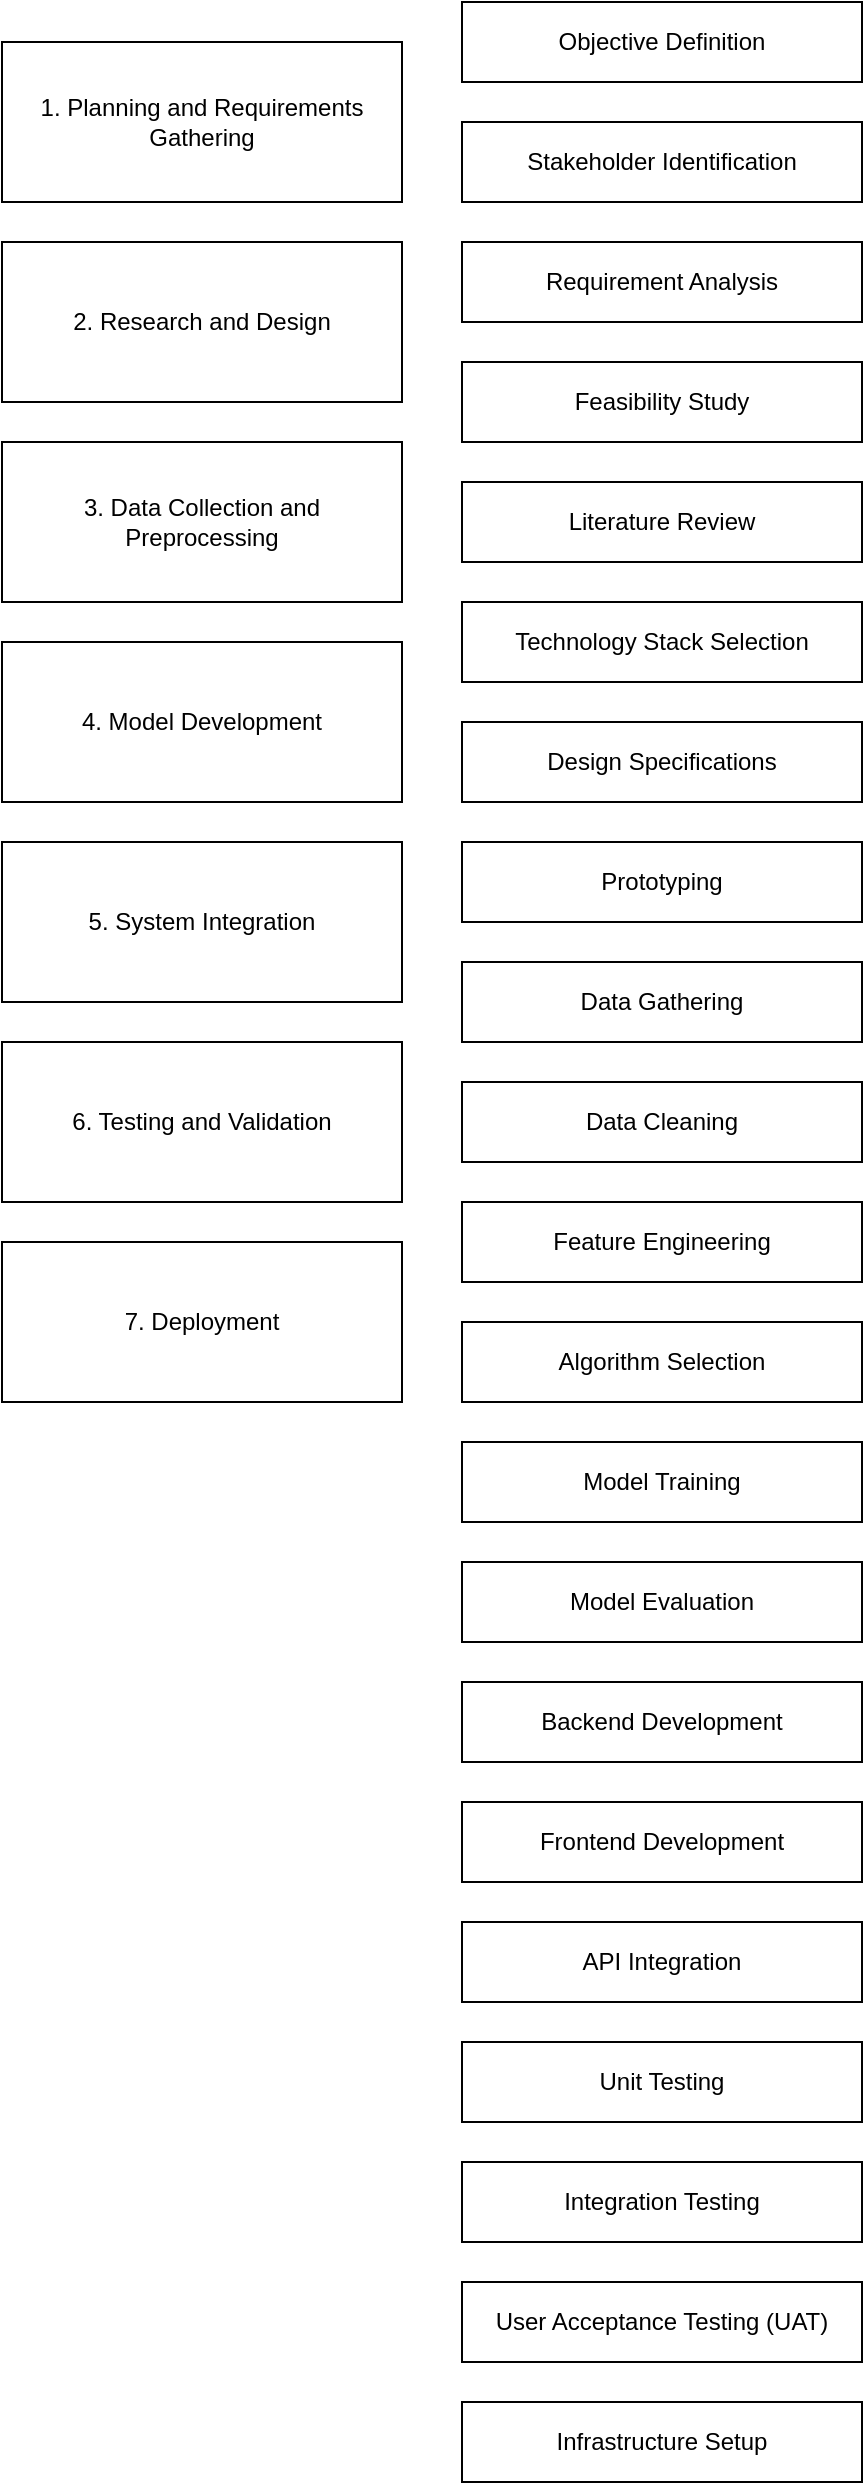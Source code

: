 <mxfile>
  <diagram name="IntelligentEmailAgentWorkflow">
    <mxGraphModel dx="1035" dy="557" grid="1" gridSize="10" guides="1" tooltips="1" connect="1" arrows="1" fold="1" page="1" pageScale="1" pageWidth="827" pageHeight="1169" math="0" shadow="0">
      <root>
        <mxCell id="0"/>
        <mxCell id="1" parent="0"/>
        <mxCell id="2" value="1. Planning and Requirements Gathering" style="rounded=0;whiteSpace=wrap;html=1;" vertex="1" parent="1">
          <mxGeometry x="70" y="50" width="200" height="80" as="geometry"/>
        </mxCell>
        <mxCell id="3" value="Objective Definition" style="rounded=0;whiteSpace=wrap;html=1;" vertex="1" parent="1">
          <mxGeometry x="300" y="30" width="200" height="40" as="geometry"/>
        </mxCell>
        <mxCell id="4" value="Stakeholder Identification" style="rounded=0;whiteSpace=wrap;html=1;" vertex="1" parent="1">
          <mxGeometry x="300" y="90" width="200" height="40" as="geometry"/>
        </mxCell>
        <mxCell id="5" value="Requirement Analysis" style="rounded=0;whiteSpace=wrap;html=1;" vertex="1" parent="1">
          <mxGeometry x="300" y="150" width="200" height="40" as="geometry"/>
        </mxCell>
        <mxCell id="6" value="Feasibility Study" style="rounded=0;whiteSpace=wrap;html=1;" vertex="1" parent="1">
          <mxGeometry x="300" y="210" width="200" height="40" as="geometry"/>
        </mxCell>
        <mxCell id="7" value="2. Research and Design" style="rounded=0;whiteSpace=wrap;html=1;" vertex="1" parent="1">
          <mxGeometry x="70" y="150" width="200" height="80" as="geometry"/>
        </mxCell>
        <mxCell id="8" value="Literature Review" style="rounded=0;whiteSpace=wrap;html=1;" vertex="1" parent="1">
          <mxGeometry x="300" y="270" width="200" height="40" as="geometry"/>
        </mxCell>
        <mxCell id="9" value="Technology Stack Selection" style="rounded=0;whiteSpace=wrap;html=1;" vertex="1" parent="1">
          <mxGeometry x="300" y="330" width="200" height="40" as="geometry"/>
        </mxCell>
        <mxCell id="10" value="Design Specifications" style="rounded=0;whiteSpace=wrap;html=1;" vertex="1" parent="1">
          <mxGeometry x="300" y="390" width="200" height="40" as="geometry"/>
        </mxCell>
        <mxCell id="11" value="Prototyping" style="rounded=0;whiteSpace=wrap;html=1;" vertex="1" parent="1">
          <mxGeometry x="300" y="450" width="200" height="40" as="geometry"/>
        </mxCell>
        <mxCell id="12" value="3. Data Collection and Preprocessing" style="rounded=0;whiteSpace=wrap;html=1;" vertex="1" parent="1">
          <mxGeometry x="70" y="250" width="200" height="80" as="geometry"/>
        </mxCell>
        <mxCell id="13" value="Data Gathering" style="rounded=0;whiteSpace=wrap;html=1;" vertex="1" parent="1">
          <mxGeometry x="300" y="510" width="200" height="40" as="geometry"/>
        </mxCell>
        <mxCell id="14" value="Data Cleaning" style="rounded=0;whiteSpace=wrap;html=1;" vertex="1" parent="1">
          <mxGeometry x="300" y="570" width="200" height="40" as="geometry"/>
        </mxCell>
        <mxCell id="15" value="Feature Engineering" style="rounded=0;whiteSpace=wrap;html=1;" vertex="1" parent="1">
          <mxGeometry x="300" y="630" width="200" height="40" as="geometry"/>
        </mxCell>
        <mxCell id="16" value="4. Model Development" style="rounded=0;whiteSpace=wrap;html=1;" vertex="1" parent="1">
          <mxGeometry x="70" y="350" width="200" height="80" as="geometry"/>
        </mxCell>
        <mxCell id="17" value="Algorithm Selection" style="rounded=0;whiteSpace=wrap;html=1;" vertex="1" parent="1">
          <mxGeometry x="300" y="690" width="200" height="40" as="geometry"/>
        </mxCell>
        <mxCell id="18" value="Model Training" style="rounded=0;whiteSpace=wrap;html=1;" vertex="1" parent="1">
          <mxGeometry x="300" y="750" width="200" height="40" as="geometry"/>
        </mxCell>
        <mxCell id="19" value="Model Evaluation" style="rounded=0;whiteSpace=wrap;html=1;" vertex="1" parent="1">
          <mxGeometry x="300" y="810" width="200" height="40" as="geometry"/>
        </mxCell>
        <mxCell id="20" value="5. System Integration" style="rounded=0;whiteSpace=wrap;html=1;" vertex="1" parent="1">
          <mxGeometry x="70" y="450" width="200" height="80" as="geometry"/>
        </mxCell>
        <mxCell id="21" value="Backend Development" style="rounded=0;whiteSpace=wrap;html=1;" vertex="1" parent="1">
          <mxGeometry x="300" y="870" width="200" height="40" as="geometry"/>
        </mxCell>
        <mxCell id="22" value="Frontend Development" style="rounded=0;whiteSpace=wrap;html=1;" vertex="1" parent="1">
          <mxGeometry x="300" y="930" width="200" height="40" as="geometry"/>
        </mxCell>
        <mxCell id="23" value="API Integration" style="rounded=0;whiteSpace=wrap;html=1;" vertex="1" parent="1">
          <mxGeometry x="300" y="990" width="200" height="40" as="geometry"/>
        </mxCell>
        <mxCell id="24" value="6. Testing and Validation" style="rounded=0;whiteSpace=wrap;html=1;" vertex="1" parent="1">
          <mxGeometry x="70" y="550" width="200" height="80" as="geometry"/>
        </mxCell>
        <mxCell id="25" value="Unit Testing" style="rounded=0;whiteSpace=wrap;html=1;" vertex="1" parent="1">
          <mxGeometry x="300" y="1050" width="200" height="40" as="geometry"/>
        </mxCell>
        <mxCell id="26" value="Integration Testing" style="rounded=0;whiteSpace=wrap;html=1;" vertex="1" parent="1">
          <mxGeometry x="300" y="1110" width="200" height="40" as="geometry"/>
        </mxCell>
        <mxCell id="27" value="User Acceptance Testing (UAT)" style="rounded=0;whiteSpace=wrap;html=1;" vertex="1" parent="1">
          <mxGeometry x="300" y="1170" width="200" height="40" as="geometry"/>
        </mxCell>
        <mxCell id="28" value="7. Deployment" style="rounded=0;whiteSpace=wrap;html=1;" vertex="1" parent="1">
          <mxGeometry x="70" y="650" width="200" height="80" as="geometry"/>
        </mxCell>
        <mxCell id="29" value="Infrastructure Setup" style="rounded=0;whiteSpace=wrap;html=1;" vertex="1" parent="1">
          <mxGeometry x="300" y="1230" width="200" height="40" as="geometry"/>
        </mxCell>
        <mxCell id="30" value="Continuous Integration/Continuous Deployment (CI/CD)" style
